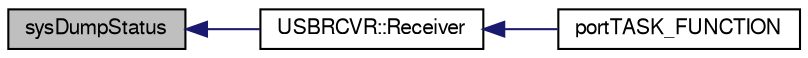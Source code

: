 digraph G
{
  bgcolor="transparent";
  edge [fontname="FreeSans",fontsize=10,labelfontname="FreeSans",labelfontsize=10];
  node [fontname="FreeSans",fontsize=10,shape=record];
  rankdir=LR;
  Node1 [label="sysDumpStatus",height=0.2,width=0.4,color="black", fillcolor="grey75", style="filled" fontcolor="black"];
  Node1 -> Node2 [dir=back,color="midnightblue",fontsize=10,style="solid",fontname="FreeSans"];
  Node2 [label="USBRCVR::Receiver",height=0.2,width=0.4,color="black",URL="$class_u_s_b_r_c_v_r.html#f8361a896588ddbb643a4b79b59129b5"];
  Node2 -> Node3 [dir=back,color="midnightblue",fontsize=10,style="solid",fontname="FreeSans"];
  Node3 [label="portTASK_FUNCTION",height=0.2,width=0.4,color="black",URL="$usb_tasks_8cpp.html#bf532eb4d4d55d51477ea9534ab711ca"];
}
